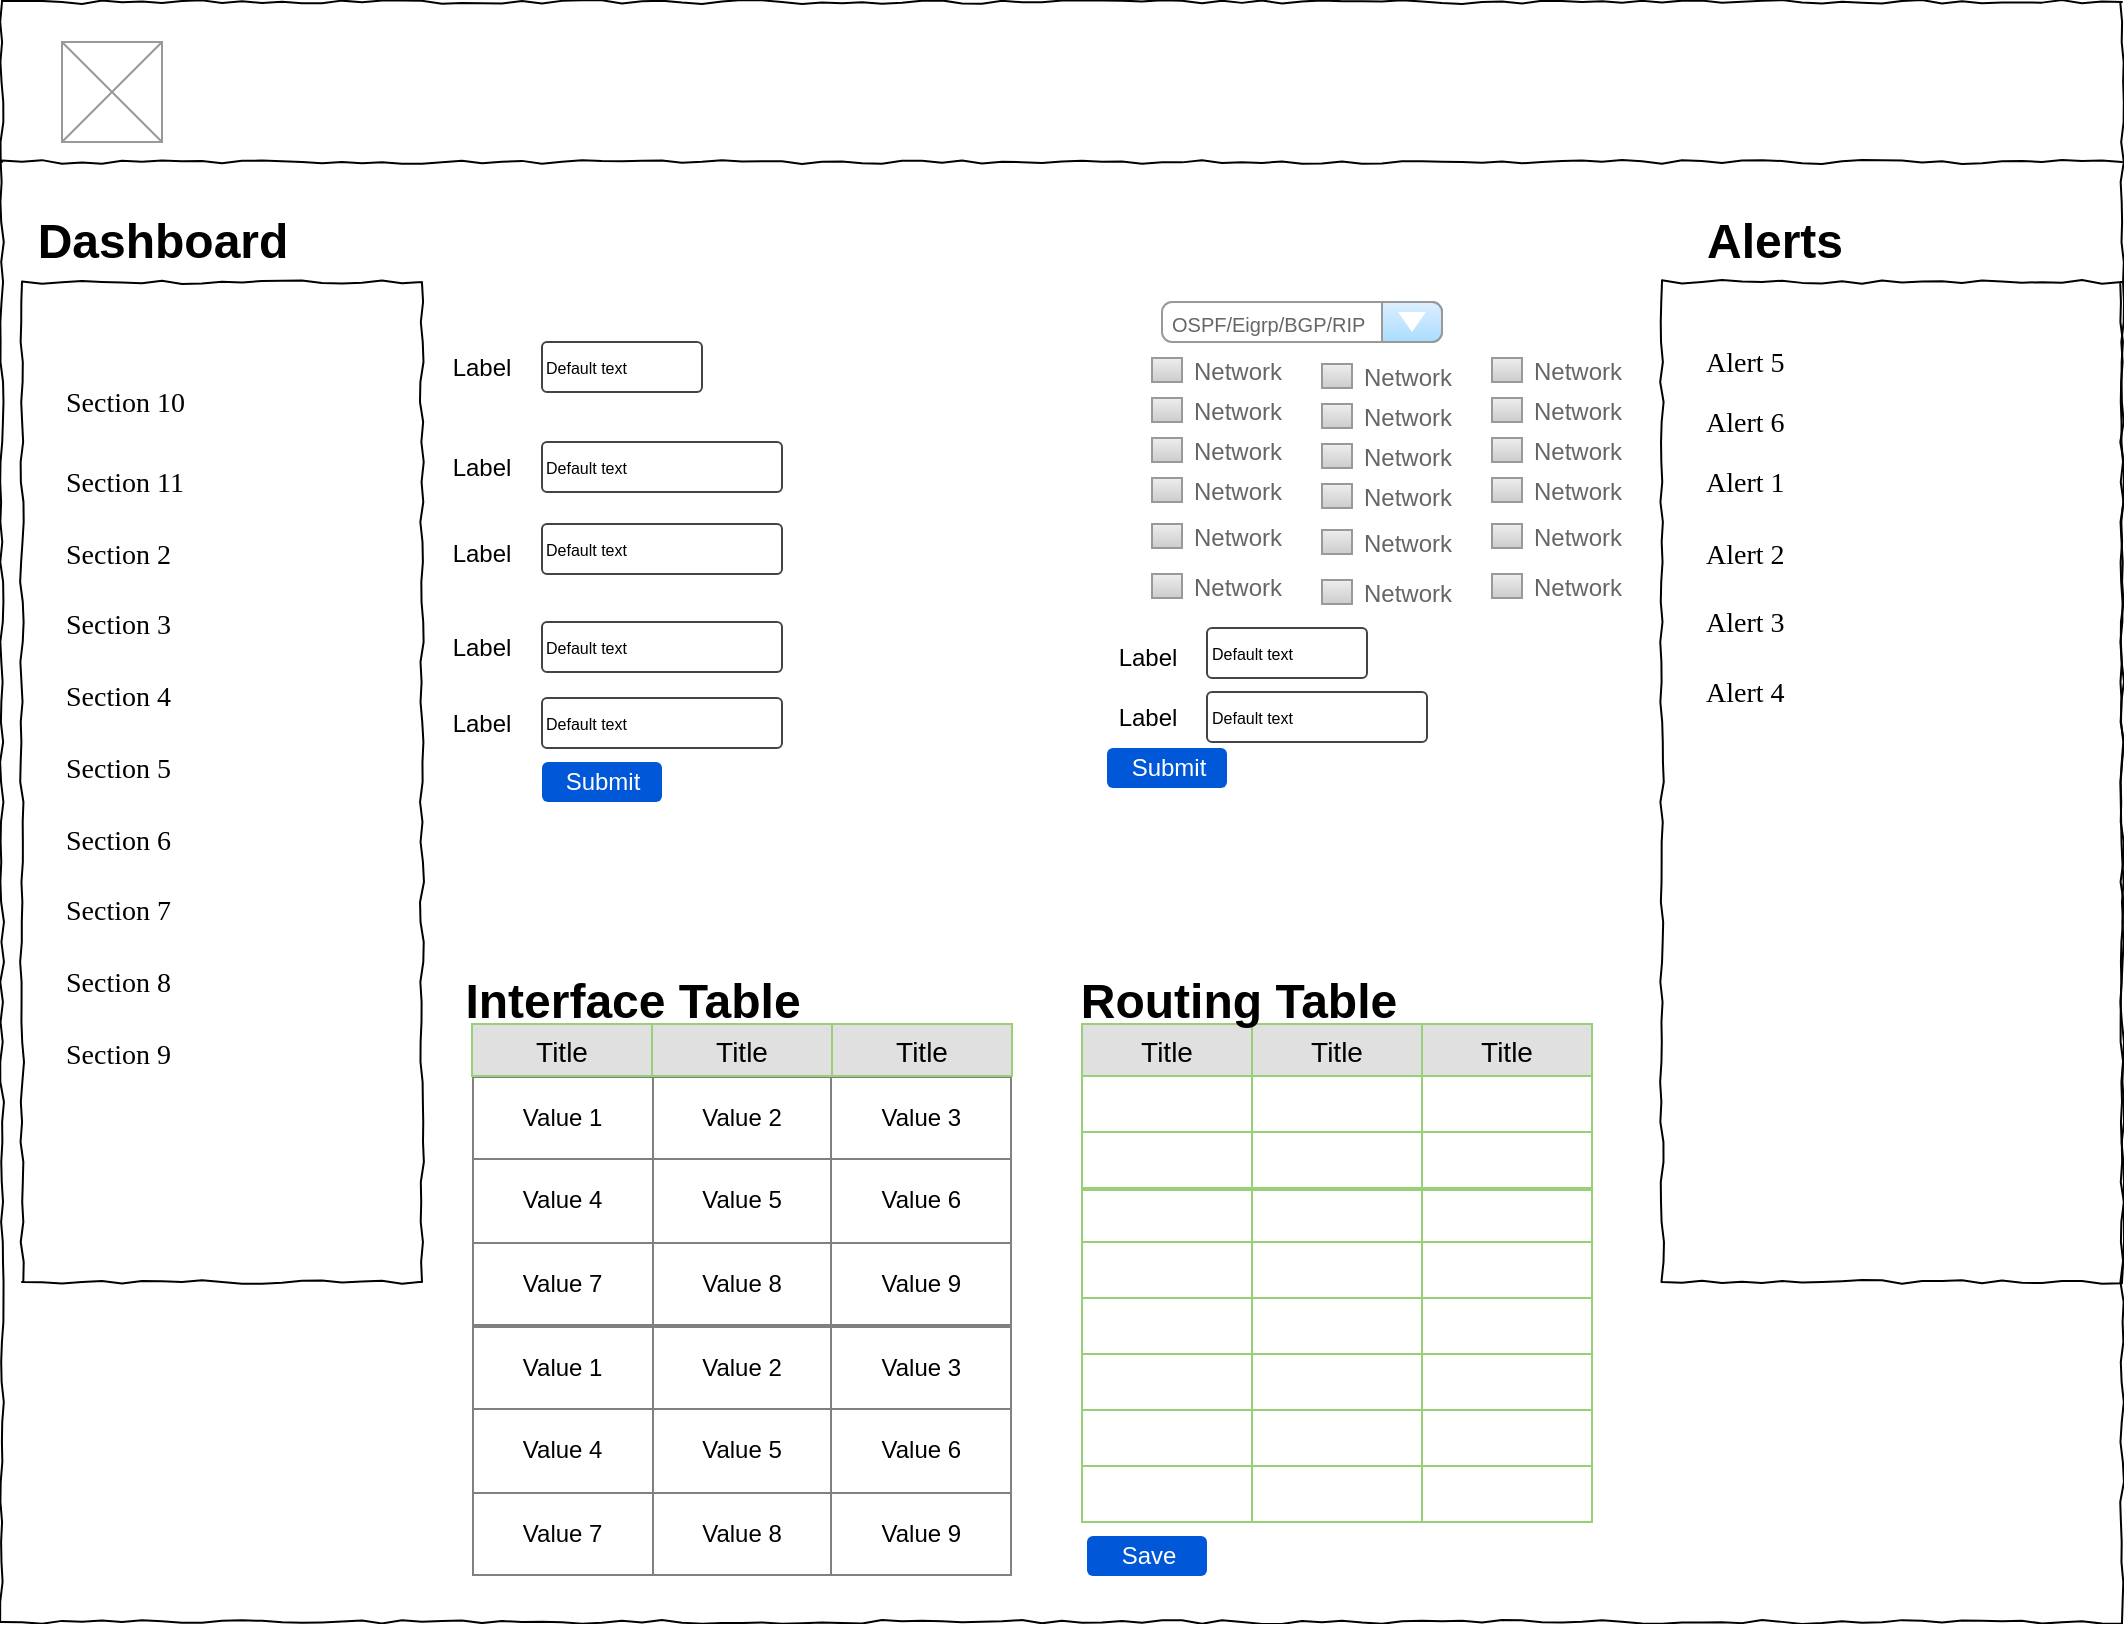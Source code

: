 <mxfile version="12.4.7" type="device"><diagram name="Page-1" id="03018318-947c-dd8e-b7a3-06fadd420f32"><mxGraphModel dx="1108" dy="479" grid="1" gridSize="10" guides="1" tooltips="1" connect="1" arrows="1" fold="1" page="1" pageScale="1" pageWidth="1100" pageHeight="850" background="#ffffff" math="0" shadow="0"><root><mxCell id="0"/><mxCell id="1" parent="0"/><mxCell id="677b7b8949515195-1" value="" style="whiteSpace=wrap;html=1;rounded=0;shadow=0;labelBackgroundColor=none;strokeColor=#000000;strokeWidth=1;fillColor=none;fontFamily=Verdana;fontSize=12;fontColor=#000000;align=center;comic=1;" parent="1" vertex="1"><mxGeometry x="10" y="20" width="1060" height="810" as="geometry"/></mxCell><mxCell id="677b7b8949515195-8" value="" style="whiteSpace=wrap;html=1;rounded=0;shadow=0;labelBackgroundColor=none;strokeWidth=1;fillColor=none;fontFamily=Verdana;fontSize=12;align=center;comic=1;" parent="1" vertex="1"><mxGeometry x="20" y="160" width="200" height="500" as="geometry"/></mxCell><mxCell id="677b7b8949515195-9" value="" style="line;strokeWidth=1;html=1;rounded=0;shadow=0;labelBackgroundColor=none;fillColor=none;fontFamily=Verdana;fontSize=14;fontColor=#000000;align=center;comic=1;" parent="1" vertex="1"><mxGeometry x="10" y="50" width="1060" height="100" as="geometry"/></mxCell><mxCell id="677b7b8949515195-25" value="" style="whiteSpace=wrap;html=1;rounded=0;shadow=0;labelBackgroundColor=none;strokeWidth=1;fillColor=none;fontFamily=Verdana;fontSize=12;align=center;comic=1;" parent="1" vertex="1"><mxGeometry x="840" y="160" width="230" height="500" as="geometry"/></mxCell><mxCell id="677b7b8949515195-28" value="Section 2" style="text;html=1;points=[];align=left;verticalAlign=top;spacingTop=-4;fontSize=14;fontFamily=Verdana" parent="1" vertex="1"><mxGeometry x="40" y="286" width="170" height="20" as="geometry"/></mxCell><mxCell id="677b7b8949515195-29" value="Section 3" style="text;html=1;points=[];align=left;verticalAlign=top;spacingTop=-4;fontSize=14;fontFamily=Verdana" parent="1" vertex="1"><mxGeometry x="40" y="321" width="170" height="20" as="geometry"/></mxCell><mxCell id="677b7b8949515195-30" value="Section 4" style="text;html=1;points=[];align=left;verticalAlign=top;spacingTop=-4;fontSize=14;fontFamily=Verdana" parent="1" vertex="1"><mxGeometry x="40" y="357" width="170" height="20" as="geometry"/></mxCell><mxCell id="677b7b8949515195-31" value="Section 7" style="text;html=1;points=[];align=left;verticalAlign=top;spacingTop=-4;fontSize=14;fontFamily=Verdana" parent="1" vertex="1"><mxGeometry x="40" y="464" width="170" height="20" as="geometry"/></mxCell><mxCell id="677b7b8949515195-32" value="Section 8" style="text;html=1;points=[];align=left;verticalAlign=top;spacingTop=-4;fontSize=14;fontFamily=Verdana" parent="1" vertex="1"><mxGeometry x="40" y="500" width="170" height="20" as="geometry"/></mxCell><mxCell id="677b7b8949515195-33" value="Section 9" style="text;html=1;points=[];align=left;verticalAlign=top;spacingTop=-4;fontSize=14;fontFamily=Verdana" parent="1" vertex="1"><mxGeometry x="40" y="536" width="170" height="20" as="geometry"/></mxCell><mxCell id="677b7b8949515195-34" value="Section 10" style="text;html=1;points=[];align=left;verticalAlign=top;spacingTop=-4;fontSize=14;fontFamily=Verdana" parent="1" vertex="1"><mxGeometry x="40" y="210" width="170" height="20" as="geometry"/></mxCell><mxCell id="677b7b8949515195-35" value="Section 11" style="text;html=1;points=[];align=left;verticalAlign=top;spacingTop=-4;fontSize=14;fontFamily=Verdana" parent="1" vertex="1"><mxGeometry x="40" y="250" width="170" height="20" as="geometry"/></mxCell><mxCell id="677b7b8949515195-39" value="Section 5" style="text;html=1;points=[];align=left;verticalAlign=top;spacingTop=-4;fontSize=14;fontFamily=Verdana" parent="1" vertex="1"><mxGeometry x="40" y="393" width="170" height="20" as="geometry"/></mxCell><mxCell id="677b7b8949515195-40" value="Section 6" style="text;html=1;points=[];align=left;verticalAlign=top;spacingTop=-4;fontSize=14;fontFamily=Verdana" parent="1" vertex="1"><mxGeometry x="40" y="429" width="170" height="20" as="geometry"/></mxCell><mxCell id="677b7b8949515195-44" value="Alert 1" style="text;html=1;points=[];align=left;verticalAlign=top;spacingTop=-4;fontSize=14;fontFamily=Verdana" parent="1" vertex="1"><mxGeometry x="860" y="250" width="170" height="20" as="geometry"/></mxCell><mxCell id="677b7b8949515195-45" value="Alert 2" style="text;html=1;points=[];align=left;verticalAlign=top;spacingTop=-4;fontSize=14;fontFamily=Verdana" parent="1" vertex="1"><mxGeometry x="860" y="286" width="170" height="20" as="geometry"/></mxCell><mxCell id="677b7b8949515195-46" value="Alert 3" style="text;html=1;points=[];align=left;verticalAlign=top;spacingTop=-4;fontSize=14;fontFamily=Verdana" parent="1" vertex="1"><mxGeometry x="860" y="320" width="170" height="20" as="geometry"/></mxCell><mxCell id="677b7b8949515195-47" value="Alert 4" style="text;html=1;points=[];align=left;verticalAlign=top;spacingTop=-4;fontSize=14;fontFamily=Verdana" parent="1" vertex="1"><mxGeometry x="860" y="355" width="170" height="20" as="geometry"/></mxCell><mxCell id="677b7b8949515195-48" value="Alert 5" style="text;html=1;points=[];align=left;verticalAlign=top;spacingTop=-4;fontSize=14;fontFamily=Verdana" parent="1" vertex="1"><mxGeometry x="860" y="190" width="170" height="20" as="geometry"/></mxCell><mxCell id="677b7b8949515195-49" value="Alert 6" style="text;html=1;points=[];align=left;verticalAlign=top;spacingTop=-4;fontSize=14;fontFamily=Verdana" parent="1" vertex="1"><mxGeometry x="860" y="220" width="170" height="20" as="geometry"/></mxCell><mxCell id="C8YegmNehUbl_PGMrF8F-54" value="" style="shape=image;html=1;verticalAlign=top;verticalLabelPosition=bottom;labelBackgroundColor=#ffffff;imageAspect=0;aspect=fixed;image=https://cdn3.iconfinder.com/data/icons/essential-rounded/64/Rounded-31-128.png;strokeColor=#97D077;" vertex="1" parent="1"><mxGeometry x="990" y="40" width="28" height="28" as="geometry"/></mxCell><mxCell id="C8YegmNehUbl_PGMrF8F-55" value="" style="shape=image;html=1;verticalAlign=top;verticalLabelPosition=bottom;labelBackgroundColor=#ffffff;imageAspect=0;aspect=fixed;image=https://cdn4.iconfinder.com/data/icons/pictype-free-vector-icons/16/alarm-128.png;strokeColor=#97D077;" vertex="1" parent="1"><mxGeometry x="946" y="50" width="18" height="18" as="geometry"/></mxCell><mxCell id="C8YegmNehUbl_PGMrF8F-57" value="&lt;table border=&quot;1&quot; width=&quot;100%&quot; height=&quot;100%&quot; style=&quot;width:100%;height:100%;border-collapse:collapse;&quot;&gt;&lt;tr&gt;&lt;td align=&quot;center&quot;&gt;Value 1&lt;/td&gt;&lt;td align=&quot;center&quot;&gt;Value 2&lt;/td&gt;&lt;td align=&quot;center&quot;&gt;Value 3&lt;/td&gt;&lt;/tr&gt;&lt;tr&gt;&lt;td align=&quot;center&quot;&gt;Value 4&lt;/td&gt;&lt;td align=&quot;center&quot;&gt;Value 5&lt;/td&gt;&lt;td align=&quot;center&quot;&gt;Value 6&lt;/td&gt;&lt;/tr&gt;&lt;tr&gt;&lt;td align=&quot;center&quot;&gt;Value 7&lt;/td&gt;&lt;td align=&quot;center&quot;&gt;Value 8&lt;/td&gt;&lt;td align=&quot;center&quot;&gt;Value 9&lt;/td&gt;&lt;/tr&gt;&lt;/table&gt;" style="text;html=1;strokeColor=none;fillColor=none;overflow=fill;" vertex="1" parent="1"><mxGeometry x="245" y="557" width="270" height="125" as="geometry"/></mxCell><mxCell id="C8YegmNehUbl_PGMrF8F-64" value="Title" style="text;align=center;verticalAlign=middle;spacingLeft=4;spacingRight=4;fillColor=#e0e0e0;rotatable=0;points=[[0,0.5],[1,0.5]];portConstraint=eastwest;fontSize=14;strokeColor=#97D077;" vertex="1" parent="1"><mxGeometry x="245" y="531" width="90" height="26" as="geometry"/></mxCell><mxCell id="C8YegmNehUbl_PGMrF8F-67" value="Title" style="text;align=center;verticalAlign=middle;spacingLeft=4;spacingRight=4;fillColor=#e0e0e0;rotatable=0;points=[[0,0.5],[1,0.5]];portConstraint=eastwest;fontSize=14;strokeColor=#97D077;" vertex="1" parent="1"><mxGeometry x="335" y="531" width="90" height="26" as="geometry"/></mxCell><mxCell id="C8YegmNehUbl_PGMrF8F-68" value="Title" style="text;align=center;verticalAlign=middle;spacingLeft=4;spacingRight=4;fillColor=#e0e0e0;rotatable=0;points=[[0,0.5],[1,0.5]];portConstraint=eastwest;fontSize=14;strokeColor=#97D077;" vertex="1" parent="1"><mxGeometry x="425" y="531" width="90" height="26" as="geometry"/></mxCell><mxCell id="C8YegmNehUbl_PGMrF8F-69" value="&lt;table border=&quot;1&quot; width=&quot;100%&quot; height=&quot;100%&quot; style=&quot;width:100%;height:100%;border-collapse:collapse;&quot;&gt;&lt;tr&gt;&lt;td align=&quot;center&quot;&gt;Value 1&lt;/td&gt;&lt;td align=&quot;center&quot;&gt;Value 2&lt;/td&gt;&lt;td align=&quot;center&quot;&gt;Value 3&lt;/td&gt;&lt;/tr&gt;&lt;tr&gt;&lt;td align=&quot;center&quot;&gt;Value 4&lt;/td&gt;&lt;td align=&quot;center&quot;&gt;Value 5&lt;/td&gt;&lt;td align=&quot;center&quot;&gt;Value 6&lt;/td&gt;&lt;/tr&gt;&lt;tr&gt;&lt;td align=&quot;center&quot;&gt;Value 7&lt;/td&gt;&lt;td align=&quot;center&quot;&gt;Value 8&lt;/td&gt;&lt;td align=&quot;center&quot;&gt;Value 9&lt;/td&gt;&lt;/tr&gt;&lt;/table&gt;" style="text;html=1;strokeColor=none;fillColor=none;overflow=fill;" vertex="1" parent="1"><mxGeometry x="245" y="682" width="270" height="125" as="geometry"/></mxCell><mxCell id="C8YegmNehUbl_PGMrF8F-76" value="Interface Table" style="text;strokeColor=none;fillColor=none;html=1;fontSize=24;fontStyle=1;verticalAlign=middle;align=center;" vertex="1" parent="1"><mxGeometry x="250" y="500" width="150" height="40" as="geometry"/></mxCell><mxCell id="C8YegmNehUbl_PGMrF8F-79" value="Dashboard" style="text;strokeColor=none;fillColor=none;html=1;fontSize=24;fontStyle=1;verticalAlign=middle;align=center;" vertex="1" parent="1"><mxGeometry x="40" y="120" width="100" height="40" as="geometry"/></mxCell><mxCell id="C8YegmNehUbl_PGMrF8F-81" value="Alerts" style="text;strokeColor=none;fillColor=none;html=1;fontSize=24;fontStyle=1;verticalAlign=middle;align=center;" vertex="1" parent="1"><mxGeometry x="846" y="120" width="100" height="40" as="geometry"/></mxCell><mxCell id="C8YegmNehUbl_PGMrF8F-83" value="" style="verticalLabelPosition=bottom;shadow=0;dashed=0;align=center;html=1;verticalAlign=top;strokeWidth=1;shape=mxgraph.mockup.graphics.simpleIcon;strokeColor=#999999;" vertex="1" parent="1"><mxGeometry x="40" y="40" width="50" height="50" as="geometry"/></mxCell><mxCell id="C8YegmNehUbl_PGMrF8F-98" value="Default text" style="strokeWidth=1;html=1;shadow=0;dashed=0;shape=mxgraph.ios.iTextInput;strokeColor=#444444;buttonText=;fontSize=8;whiteSpace=wrap;align=left;" vertex="1" parent="1"><mxGeometry x="280" y="190" width="80" height="25" as="geometry"/></mxCell><mxCell id="C8YegmNehUbl_PGMrF8F-99" value="Default text" style="strokeWidth=1;html=1;shadow=0;dashed=0;shape=mxgraph.ios.iTextInput;strokeColor=#444444;buttonText=;fontSize=8;whiteSpace=wrap;align=left;" vertex="1" parent="1"><mxGeometry x="612.5" y="365" width="110" height="25" as="geometry"/></mxCell><mxCell id="C8YegmNehUbl_PGMrF8F-100" value="Label" style="text;html=1;strokeColor=none;fillColor=none;align=center;verticalAlign=middle;whiteSpace=wrap;rounded=0;" vertex="1" parent="1"><mxGeometry x="562.5" y="338" width="40" height="20" as="geometry"/></mxCell><mxCell id="C8YegmNehUbl_PGMrF8F-101" value="Label" style="text;html=1;strokeColor=none;fillColor=none;align=center;verticalAlign=middle;whiteSpace=wrap;rounded=0;" vertex="1" parent="1"><mxGeometry x="562.5" y="367.5" width="40" height="20" as="geometry"/></mxCell><mxCell id="C8YegmNehUbl_PGMrF8F-102" value="Title" style="text;align=center;verticalAlign=middle;spacingLeft=4;spacingRight=4;fillColor=#e0e0e0;rotatable=0;points=[[0,0.5],[1,0.5]];portConstraint=eastwest;fontSize=14;strokeColor=#97D077;" vertex="1" parent="1"><mxGeometry x="550" y="531" width="85" height="26" as="geometry"/></mxCell><mxCell id="C8YegmNehUbl_PGMrF8F-104" value="" style="rounded=0;whiteSpace=wrap;html=1;strokeColor=#97D077;" vertex="1" parent="1"><mxGeometry x="550" y="557" width="85" height="28" as="geometry"/></mxCell><mxCell id="C8YegmNehUbl_PGMrF8F-105" value="Title" style="text;align=center;verticalAlign=middle;spacingLeft=4;spacingRight=4;fillColor=#e0e0e0;rotatable=0;points=[[0,0.5],[1,0.5]];portConstraint=eastwest;fontSize=14;strokeColor=#97D077;" vertex="1" parent="1"><mxGeometry x="635" y="531" width="85" height="26" as="geometry"/></mxCell><mxCell id="C8YegmNehUbl_PGMrF8F-106" value="" style="rounded=0;whiteSpace=wrap;html=1;strokeColor=#97D077;" vertex="1" parent="1"><mxGeometry x="635" y="557" width="85" height="28" as="geometry"/></mxCell><mxCell id="C8YegmNehUbl_PGMrF8F-107" value="" style="rounded=0;whiteSpace=wrap;html=1;strokeColor=#97D077;" vertex="1" parent="1"><mxGeometry x="550" y="585" width="85" height="28" as="geometry"/></mxCell><mxCell id="C8YegmNehUbl_PGMrF8F-108" value="" style="rounded=0;whiteSpace=wrap;html=1;strokeColor=#97D077;" vertex="1" parent="1"><mxGeometry x="635" y="585" width="85" height="28" as="geometry"/></mxCell><mxCell id="C8YegmNehUbl_PGMrF8F-109" value="" style="rounded=0;whiteSpace=wrap;html=1;strokeColor=#97D077;" vertex="1" parent="1"><mxGeometry x="550" y="614" width="85" height="28" as="geometry"/></mxCell><mxCell id="C8YegmNehUbl_PGMrF8F-110" value="" style="rounded=0;whiteSpace=wrap;html=1;strokeColor=#97D077;" vertex="1" parent="1"><mxGeometry x="635" y="614" width="85" height="28" as="geometry"/></mxCell><mxCell id="C8YegmNehUbl_PGMrF8F-114" value="" style="rounded=0;whiteSpace=wrap;html=1;strokeColor=#97D077;" vertex="1" parent="1"><mxGeometry x="550" y="640" width="85" height="28" as="geometry"/></mxCell><mxCell id="C8YegmNehUbl_PGMrF8F-115" value="" style="rounded=0;whiteSpace=wrap;html=1;strokeColor=#97D077;" vertex="1" parent="1"><mxGeometry x="635" y="640" width="85" height="28" as="geometry"/></mxCell><mxCell id="C8YegmNehUbl_PGMrF8F-116" value="" style="rounded=0;whiteSpace=wrap;html=1;strokeColor=#97D077;" vertex="1" parent="1"><mxGeometry x="550" y="668" width="85" height="28" as="geometry"/></mxCell><mxCell id="C8YegmNehUbl_PGMrF8F-117" value="" style="rounded=0;whiteSpace=wrap;html=1;strokeColor=#97D077;" vertex="1" parent="1"><mxGeometry x="635" y="668" width="85" height="28" as="geometry"/></mxCell><mxCell id="C8YegmNehUbl_PGMrF8F-118" value="" style="rounded=0;whiteSpace=wrap;html=1;strokeColor=#97D077;" vertex="1" parent="1"><mxGeometry x="550" y="696" width="85" height="28" as="geometry"/></mxCell><mxCell id="C8YegmNehUbl_PGMrF8F-119" value="" style="rounded=0;whiteSpace=wrap;html=1;strokeColor=#97D077;" vertex="1" parent="1"><mxGeometry x="635" y="696" width="85" height="28" as="geometry"/></mxCell><mxCell id="C8YegmNehUbl_PGMrF8F-120" value="" style="rounded=0;whiteSpace=wrap;html=1;strokeColor=#97D077;" vertex="1" parent="1"><mxGeometry x="550" y="724" width="85" height="28" as="geometry"/></mxCell><mxCell id="C8YegmNehUbl_PGMrF8F-121" value="" style="rounded=0;whiteSpace=wrap;html=1;strokeColor=#97D077;" vertex="1" parent="1"><mxGeometry x="635" y="724" width="85" height="28" as="geometry"/></mxCell><mxCell id="C8YegmNehUbl_PGMrF8F-122" value="" style="rounded=0;whiteSpace=wrap;html=1;strokeColor=#97D077;" vertex="1" parent="1"><mxGeometry x="550" y="752" width="85" height="28" as="geometry"/></mxCell><mxCell id="C8YegmNehUbl_PGMrF8F-123" value="" style="rounded=0;whiteSpace=wrap;html=1;strokeColor=#97D077;" vertex="1" parent="1"><mxGeometry x="635" y="752" width="85" height="28" as="geometry"/></mxCell><mxCell id="C8YegmNehUbl_PGMrF8F-126" value="Routing Table" style="text;strokeColor=none;fillColor=none;html=1;fontSize=24;fontStyle=1;verticalAlign=middle;align=center;" vertex="1" parent="1"><mxGeometry x="552.5" y="500" width="150" height="40" as="geometry"/></mxCell><mxCell id="C8YegmNehUbl_PGMrF8F-127" value="Default text" style="strokeWidth=1;html=1;shadow=0;dashed=0;shape=mxgraph.ios.iTextInput;strokeColor=#444444;buttonText=;fontSize=8;whiteSpace=wrap;align=left;" vertex="1" parent="1"><mxGeometry x="280" y="240" width="120" height="25" as="geometry"/></mxCell><mxCell id="C8YegmNehUbl_PGMrF8F-128" value="Default text" style="strokeWidth=1;html=1;shadow=0;dashed=0;shape=mxgraph.ios.iTextInput;strokeColor=#444444;buttonText=;fontSize=8;whiteSpace=wrap;align=left;" vertex="1" parent="1"><mxGeometry x="280" y="281" width="120" height="25" as="geometry"/></mxCell><mxCell id="C8YegmNehUbl_PGMrF8F-129" value="Default text" style="strokeWidth=1;html=1;shadow=0;dashed=0;shape=mxgraph.ios.iTextInput;strokeColor=#444444;buttonText=;fontSize=8;whiteSpace=wrap;align=left;" vertex="1" parent="1"><mxGeometry x="280" y="330" width="120" height="25" as="geometry"/></mxCell><mxCell id="C8YegmNehUbl_PGMrF8F-130" value="Default text" style="strokeWidth=1;html=1;shadow=0;dashed=0;shape=mxgraph.ios.iTextInput;strokeColor=#444444;buttonText=;fontSize=8;whiteSpace=wrap;align=left;" vertex="1" parent="1"><mxGeometry x="280" y="368" width="120" height="25" as="geometry"/></mxCell><mxCell id="C8YegmNehUbl_PGMrF8F-131" value="Default text" style="strokeWidth=1;html=1;shadow=0;dashed=0;shape=mxgraph.ios.iTextInput;strokeColor=#444444;buttonText=;fontSize=8;whiteSpace=wrap;align=left;" vertex="1" parent="1"><mxGeometry x="612.5" y="333" width="80" height="25" as="geometry"/></mxCell><mxCell id="C8YegmNehUbl_PGMrF8F-132" value="Label" style="text;html=1;strokeColor=none;fillColor=none;align=center;verticalAlign=middle;whiteSpace=wrap;rounded=0;" vertex="1" parent="1"><mxGeometry x="230" y="192.5" width="40" height="20" as="geometry"/></mxCell><mxCell id="C8YegmNehUbl_PGMrF8F-133" value="Label" style="text;html=1;strokeColor=none;fillColor=none;align=center;verticalAlign=middle;whiteSpace=wrap;rounded=0;" vertex="1" parent="1"><mxGeometry x="230" y="242.5" width="40" height="20" as="geometry"/></mxCell><mxCell id="C8YegmNehUbl_PGMrF8F-134" value="Label" style="text;html=1;strokeColor=none;fillColor=none;align=center;verticalAlign=middle;whiteSpace=wrap;rounded=0;" vertex="1" parent="1"><mxGeometry x="230" y="286" width="40" height="20" as="geometry"/></mxCell><mxCell id="C8YegmNehUbl_PGMrF8F-135" value="Label" style="text;html=1;strokeColor=none;fillColor=none;align=center;verticalAlign=middle;whiteSpace=wrap;rounded=0;" vertex="1" parent="1"><mxGeometry x="230" y="332.5" width="40" height="20" as="geometry"/></mxCell><mxCell id="C8YegmNehUbl_PGMrF8F-136" value="Label" style="text;html=1;strokeColor=none;fillColor=none;align=center;verticalAlign=middle;whiteSpace=wrap;rounded=0;" vertex="1" parent="1"><mxGeometry x="230" y="370.5" width="40" height="20" as="geometry"/></mxCell><mxCell id="C8YegmNehUbl_PGMrF8F-138" value="Submit" style="rounded=1;fillColor=#0057D8;align=center;strokeColor=none;html=1;fontColor=#ffffff;fontSize=12" vertex="1" parent="1"><mxGeometry x="280" y="400" width="60" height="20" as="geometry"/></mxCell><mxCell id="C8YegmNehUbl_PGMrF8F-140" value="&lt;font style=&quot;font-size: 12px&quot;&gt;Network&lt;/font&gt;" style="strokeWidth=1;shadow=0;dashed=0;align=center;html=1;shape=mxgraph.mockup.forms.rrect;rSize=0;fillColor=#eeeeee;strokeColor=#999999;gradientColor=#cccccc;align=left;spacingLeft=4;fontSize=17;fontColor=#666666;labelPosition=right;" vertex="1" parent="1"><mxGeometry x="585" y="198" width="15" height="12" as="geometry"/></mxCell><mxCell id="C8YegmNehUbl_PGMrF8F-189" value="&lt;font style=&quot;font-size: 10px&quot;&gt;OSPF/Eigrp/BGP/RIP&lt;/font&gt;" style="strokeWidth=1;shadow=0;dashed=0;align=center;html=1;shape=mxgraph.mockup.forms.comboBox;strokeColor=#999999;fillColor=#ddeeff;align=left;fillColor2=#aaddff;mainText=;fontColor=#666666;fontSize=17;spacingLeft=3;" vertex="1" parent="1"><mxGeometry x="590" y="170" width="140" height="20" as="geometry"/></mxCell><mxCell id="C8YegmNehUbl_PGMrF8F-191" value="Save" style="rounded=1;fillColor=#0057D8;align=center;strokeColor=none;html=1;fontColor=#ffffff;fontSize=12" vertex="1" parent="1"><mxGeometry x="552.5" y="787" width="60" height="20" as="geometry"/></mxCell><mxCell id="C8YegmNehUbl_PGMrF8F-194" value="" style="rounded=0;whiteSpace=wrap;html=1;strokeColor=#97D077;" vertex="1" parent="1"><mxGeometry x="720" y="557" width="85" height="28" as="geometry"/></mxCell><mxCell id="C8YegmNehUbl_PGMrF8F-195" value="" style="rounded=0;whiteSpace=wrap;html=1;strokeColor=#97D077;" vertex="1" parent="1"><mxGeometry x="720" y="585" width="85" height="28" as="geometry"/></mxCell><mxCell id="C8YegmNehUbl_PGMrF8F-196" value="Title" style="text;align=center;verticalAlign=middle;spacingLeft=4;spacingRight=4;fillColor=#e0e0e0;rotatable=0;points=[[0,0.5],[1,0.5]];portConstraint=eastwest;fontSize=14;strokeColor=#97D077;" vertex="1" parent="1"><mxGeometry x="720" y="531" width="85" height="26" as="geometry"/></mxCell><mxCell id="C8YegmNehUbl_PGMrF8F-197" value="" style="rounded=0;whiteSpace=wrap;html=1;strokeColor=#97D077;" vertex="1" parent="1"><mxGeometry x="720" y="614" width="85" height="28" as="geometry"/></mxCell><mxCell id="C8YegmNehUbl_PGMrF8F-198" value="" style="rounded=0;whiteSpace=wrap;html=1;strokeColor=#97D077;" vertex="1" parent="1"><mxGeometry x="720" y="640" width="85" height="28" as="geometry"/></mxCell><mxCell id="C8YegmNehUbl_PGMrF8F-199" value="" style="rounded=0;whiteSpace=wrap;html=1;strokeColor=#97D077;" vertex="1" parent="1"><mxGeometry x="720" y="668" width="85" height="28" as="geometry"/></mxCell><mxCell id="C8YegmNehUbl_PGMrF8F-200" value="" style="rounded=0;whiteSpace=wrap;html=1;strokeColor=#97D077;" vertex="1" parent="1"><mxGeometry x="720" y="696" width="85" height="28" as="geometry"/></mxCell><mxCell id="C8YegmNehUbl_PGMrF8F-201" value="" style="rounded=0;whiteSpace=wrap;html=1;strokeColor=#97D077;" vertex="1" parent="1"><mxGeometry x="720" y="724" width="85" height="28" as="geometry"/></mxCell><mxCell id="C8YegmNehUbl_PGMrF8F-202" value="" style="rounded=0;whiteSpace=wrap;html=1;strokeColor=#97D077;" vertex="1" parent="1"><mxGeometry x="720" y="752" width="85" height="28" as="geometry"/></mxCell><mxCell id="C8YegmNehUbl_PGMrF8F-215" value="&lt;font style=&quot;font-size: 12px&quot;&gt;Network&lt;/font&gt;" style="strokeWidth=1;shadow=0;dashed=0;align=center;html=1;shape=mxgraph.mockup.forms.rrect;rSize=0;fillColor=#eeeeee;strokeColor=#999999;gradientColor=#cccccc;align=left;spacingLeft=4;fontSize=17;fontColor=#666666;labelPosition=right;" vertex="1" parent="1"><mxGeometry x="585" y="218" width="15" height="12" as="geometry"/></mxCell><mxCell id="C8YegmNehUbl_PGMrF8F-216" value="&lt;font style=&quot;font-size: 12px&quot;&gt;Network&lt;/font&gt;" style="strokeWidth=1;shadow=0;dashed=0;align=center;html=1;shape=mxgraph.mockup.forms.rrect;rSize=0;fillColor=#eeeeee;strokeColor=#999999;gradientColor=#cccccc;align=left;spacingLeft=4;fontSize=17;fontColor=#666666;labelPosition=right;" vertex="1" parent="1"><mxGeometry x="585" y="238" width="15" height="12" as="geometry"/></mxCell><mxCell id="C8YegmNehUbl_PGMrF8F-217" value="&lt;font style=&quot;font-size: 12px&quot;&gt;Network&lt;/font&gt;" style="strokeWidth=1;shadow=0;dashed=0;align=center;html=1;shape=mxgraph.mockup.forms.rrect;rSize=0;fillColor=#eeeeee;strokeColor=#999999;gradientColor=#cccccc;align=left;spacingLeft=4;fontSize=17;fontColor=#666666;labelPosition=right;" vertex="1" parent="1"><mxGeometry x="585" y="258" width="15" height="12" as="geometry"/></mxCell><mxCell id="C8YegmNehUbl_PGMrF8F-218" value="&lt;font style=&quot;font-size: 12px&quot;&gt;Network&lt;/font&gt;" style="strokeWidth=1;shadow=0;dashed=0;align=center;html=1;shape=mxgraph.mockup.forms.rrect;rSize=0;fillColor=#eeeeee;strokeColor=#999999;gradientColor=#cccccc;align=left;spacingLeft=4;fontSize=17;fontColor=#666666;labelPosition=right;" vertex="1" parent="1"><mxGeometry x="585" y="281" width="15" height="12" as="geometry"/></mxCell><mxCell id="C8YegmNehUbl_PGMrF8F-219" value="&lt;font style=&quot;font-size: 12px&quot;&gt;Network&lt;/font&gt;" style="strokeWidth=1;shadow=0;dashed=0;align=center;html=1;shape=mxgraph.mockup.forms.rrect;rSize=0;fillColor=#eeeeee;strokeColor=#999999;gradientColor=#cccccc;align=left;spacingLeft=4;fontSize=17;fontColor=#666666;labelPosition=right;" vertex="1" parent="1"><mxGeometry x="585" y="306" width="15" height="12" as="geometry"/></mxCell><mxCell id="C8YegmNehUbl_PGMrF8F-220" value="&lt;font style=&quot;font-size: 12px&quot;&gt;Network&lt;/font&gt;" style="strokeWidth=1;shadow=0;dashed=0;align=center;html=1;shape=mxgraph.mockup.forms.rrect;rSize=0;fillColor=#eeeeee;strokeColor=#999999;gradientColor=#cccccc;align=left;spacingLeft=4;fontSize=17;fontColor=#666666;labelPosition=right;" vertex="1" parent="1"><mxGeometry x="670" y="309" width="15" height="12" as="geometry"/></mxCell><mxCell id="C8YegmNehUbl_PGMrF8F-221" value="&lt;font style=&quot;font-size: 12px&quot;&gt;Network&lt;/font&gt;" style="strokeWidth=1;shadow=0;dashed=0;align=center;html=1;shape=mxgraph.mockup.forms.rrect;rSize=0;fillColor=#eeeeee;strokeColor=#999999;gradientColor=#cccccc;align=left;spacingLeft=4;fontSize=17;fontColor=#666666;labelPosition=right;" vertex="1" parent="1"><mxGeometry x="670" y="284" width="15" height="12" as="geometry"/></mxCell><mxCell id="C8YegmNehUbl_PGMrF8F-222" value="&lt;font style=&quot;font-size: 12px&quot;&gt;Network&lt;/font&gt;" style="strokeWidth=1;shadow=0;dashed=0;align=center;html=1;shape=mxgraph.mockup.forms.rrect;rSize=0;fillColor=#eeeeee;strokeColor=#999999;gradientColor=#cccccc;align=left;spacingLeft=4;fontSize=17;fontColor=#666666;labelPosition=right;" vertex="1" parent="1"><mxGeometry x="670" y="261" width="15" height="12" as="geometry"/></mxCell><mxCell id="C8YegmNehUbl_PGMrF8F-223" value="&lt;font style=&quot;font-size: 12px&quot;&gt;Network&lt;/font&gt;" style="strokeWidth=1;shadow=0;dashed=0;align=center;html=1;shape=mxgraph.mockup.forms.rrect;rSize=0;fillColor=#eeeeee;strokeColor=#999999;gradientColor=#cccccc;align=left;spacingLeft=4;fontSize=17;fontColor=#666666;labelPosition=right;" vertex="1" parent="1"><mxGeometry x="670" y="241" width="15" height="12" as="geometry"/></mxCell><mxCell id="C8YegmNehUbl_PGMrF8F-224" value="&lt;font style=&quot;font-size: 12px&quot;&gt;Network&lt;/font&gt;" style="strokeWidth=1;shadow=0;dashed=0;align=center;html=1;shape=mxgraph.mockup.forms.rrect;rSize=0;fillColor=#eeeeee;strokeColor=#999999;gradientColor=#cccccc;align=left;spacingLeft=4;fontSize=17;fontColor=#666666;labelPosition=right;" vertex="1" parent="1"><mxGeometry x="670" y="221" width="15" height="12" as="geometry"/></mxCell><mxCell id="C8YegmNehUbl_PGMrF8F-225" value="&lt;font style=&quot;font-size: 12px&quot;&gt;Network&lt;/font&gt;" style="strokeWidth=1;shadow=0;dashed=0;align=center;html=1;shape=mxgraph.mockup.forms.rrect;rSize=0;fillColor=#eeeeee;strokeColor=#999999;gradientColor=#cccccc;align=left;spacingLeft=4;fontSize=17;fontColor=#666666;labelPosition=right;" vertex="1" parent="1"><mxGeometry x="670" y="201" width="15" height="12" as="geometry"/></mxCell><mxCell id="C8YegmNehUbl_PGMrF8F-226" value="&lt;font style=&quot;font-size: 12px&quot;&gt;Network&lt;/font&gt;" style="strokeWidth=1;shadow=0;dashed=0;align=center;html=1;shape=mxgraph.mockup.forms.rrect;rSize=0;fillColor=#eeeeee;strokeColor=#999999;gradientColor=#cccccc;align=left;spacingLeft=4;fontSize=17;fontColor=#666666;labelPosition=right;" vertex="1" parent="1"><mxGeometry x="755" y="306" width="15" height="12" as="geometry"/></mxCell><mxCell id="C8YegmNehUbl_PGMrF8F-227" value="&lt;font style=&quot;font-size: 12px&quot;&gt;Network&lt;/font&gt;" style="strokeWidth=1;shadow=0;dashed=0;align=center;html=1;shape=mxgraph.mockup.forms.rrect;rSize=0;fillColor=#eeeeee;strokeColor=#999999;gradientColor=#cccccc;align=left;spacingLeft=4;fontSize=17;fontColor=#666666;labelPosition=right;" vertex="1" parent="1"><mxGeometry x="755" y="281" width="15" height="12" as="geometry"/></mxCell><mxCell id="C8YegmNehUbl_PGMrF8F-228" value="&lt;font style=&quot;font-size: 12px&quot;&gt;Network&lt;/font&gt;" style="strokeWidth=1;shadow=0;dashed=0;align=center;html=1;shape=mxgraph.mockup.forms.rrect;rSize=0;fillColor=#eeeeee;strokeColor=#999999;gradientColor=#cccccc;align=left;spacingLeft=4;fontSize=17;fontColor=#666666;labelPosition=right;" vertex="1" parent="1"><mxGeometry x="755" y="258" width="15" height="12" as="geometry"/></mxCell><mxCell id="C8YegmNehUbl_PGMrF8F-229" value="&lt;font style=&quot;font-size: 12px&quot;&gt;Network&lt;/font&gt;" style="strokeWidth=1;shadow=0;dashed=0;align=center;html=1;shape=mxgraph.mockup.forms.rrect;rSize=0;fillColor=#eeeeee;strokeColor=#999999;gradientColor=#cccccc;align=left;spacingLeft=4;fontSize=17;fontColor=#666666;labelPosition=right;" vertex="1" parent="1"><mxGeometry x="755" y="238" width="15" height="12" as="geometry"/></mxCell><mxCell id="C8YegmNehUbl_PGMrF8F-230" value="&lt;font style=&quot;font-size: 12px&quot;&gt;Network&lt;/font&gt;" style="strokeWidth=1;shadow=0;dashed=0;align=center;html=1;shape=mxgraph.mockup.forms.rrect;rSize=0;fillColor=#eeeeee;strokeColor=#999999;gradientColor=#cccccc;align=left;spacingLeft=4;fontSize=17;fontColor=#666666;labelPosition=right;" vertex="1" parent="1"><mxGeometry x="755" y="218" width="15" height="12" as="geometry"/></mxCell><mxCell id="C8YegmNehUbl_PGMrF8F-231" value="&lt;font style=&quot;font-size: 12px&quot;&gt;Network&lt;/font&gt;" style="strokeWidth=1;shadow=0;dashed=0;align=center;html=1;shape=mxgraph.mockup.forms.rrect;rSize=0;fillColor=#eeeeee;strokeColor=#999999;gradientColor=#cccccc;align=left;spacingLeft=4;fontSize=17;fontColor=#666666;labelPosition=right;" vertex="1" parent="1"><mxGeometry x="755" y="198" width="15" height="12" as="geometry"/></mxCell><mxCell id="C8YegmNehUbl_PGMrF8F-232" value="Submit" style="rounded=1;fillColor=#0057D8;align=center;strokeColor=none;html=1;fontColor=#ffffff;fontSize=12" vertex="1" parent="1"><mxGeometry x="562.5" y="393" width="60" height="20" as="geometry"/></mxCell></root></mxGraphModel></diagram></mxfile>